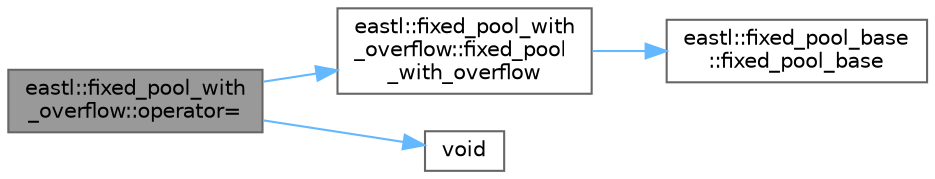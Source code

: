 digraph "eastl::fixed_pool_with_overflow::operator="
{
 // LATEX_PDF_SIZE
  bgcolor="transparent";
  edge [fontname=Helvetica,fontsize=10,labelfontname=Helvetica,labelfontsize=10];
  node [fontname=Helvetica,fontsize=10,shape=box,height=0.2,width=0.4];
  rankdir="LR";
  Node1 [id="Node000001",label="eastl::fixed_pool_with\l_overflow::operator=",height=0.2,width=0.4,color="gray40", fillcolor="grey60", style="filled", fontcolor="black",tooltip=" "];
  Node1 -> Node2 [id="edge4_Node000001_Node000002",color="steelblue1",style="solid",tooltip=" "];
  Node2 [id="Node000002",label="eastl::fixed_pool_with\l_overflow::fixed_pool\l_with_overflow",height=0.2,width=0.4,color="grey40", fillcolor="white", style="filled",URL="$classeastl_1_1fixed__pool__with__overflow.html#a391098f0e461f319b4989ed8eff93251",tooltip=" "];
  Node2 -> Node3 [id="edge5_Node000002_Node000003",color="steelblue1",style="solid",tooltip=" "];
  Node3 [id="Node000003",label="eastl::fixed_pool_base\l::fixed_pool_base",height=0.2,width=0.4,color="grey40", fillcolor="white", style="filled",URL="$structeastl_1_1fixed__pool__base.html#a006eb1411d25facda3bc440e62009958",tooltip=" "];
  Node1 -> Node4 [id="edge6_Node000001_Node000004",color="steelblue1",style="solid",tooltip=" "];
  Node4 [id="Node000004",label="void",height=0.2,width=0.4,color="grey40", fillcolor="white", style="filled",URL="$mimalloc_8h.html#a9d6d8aef94ac19034a5f163606f84830",tooltip=" "];
}
